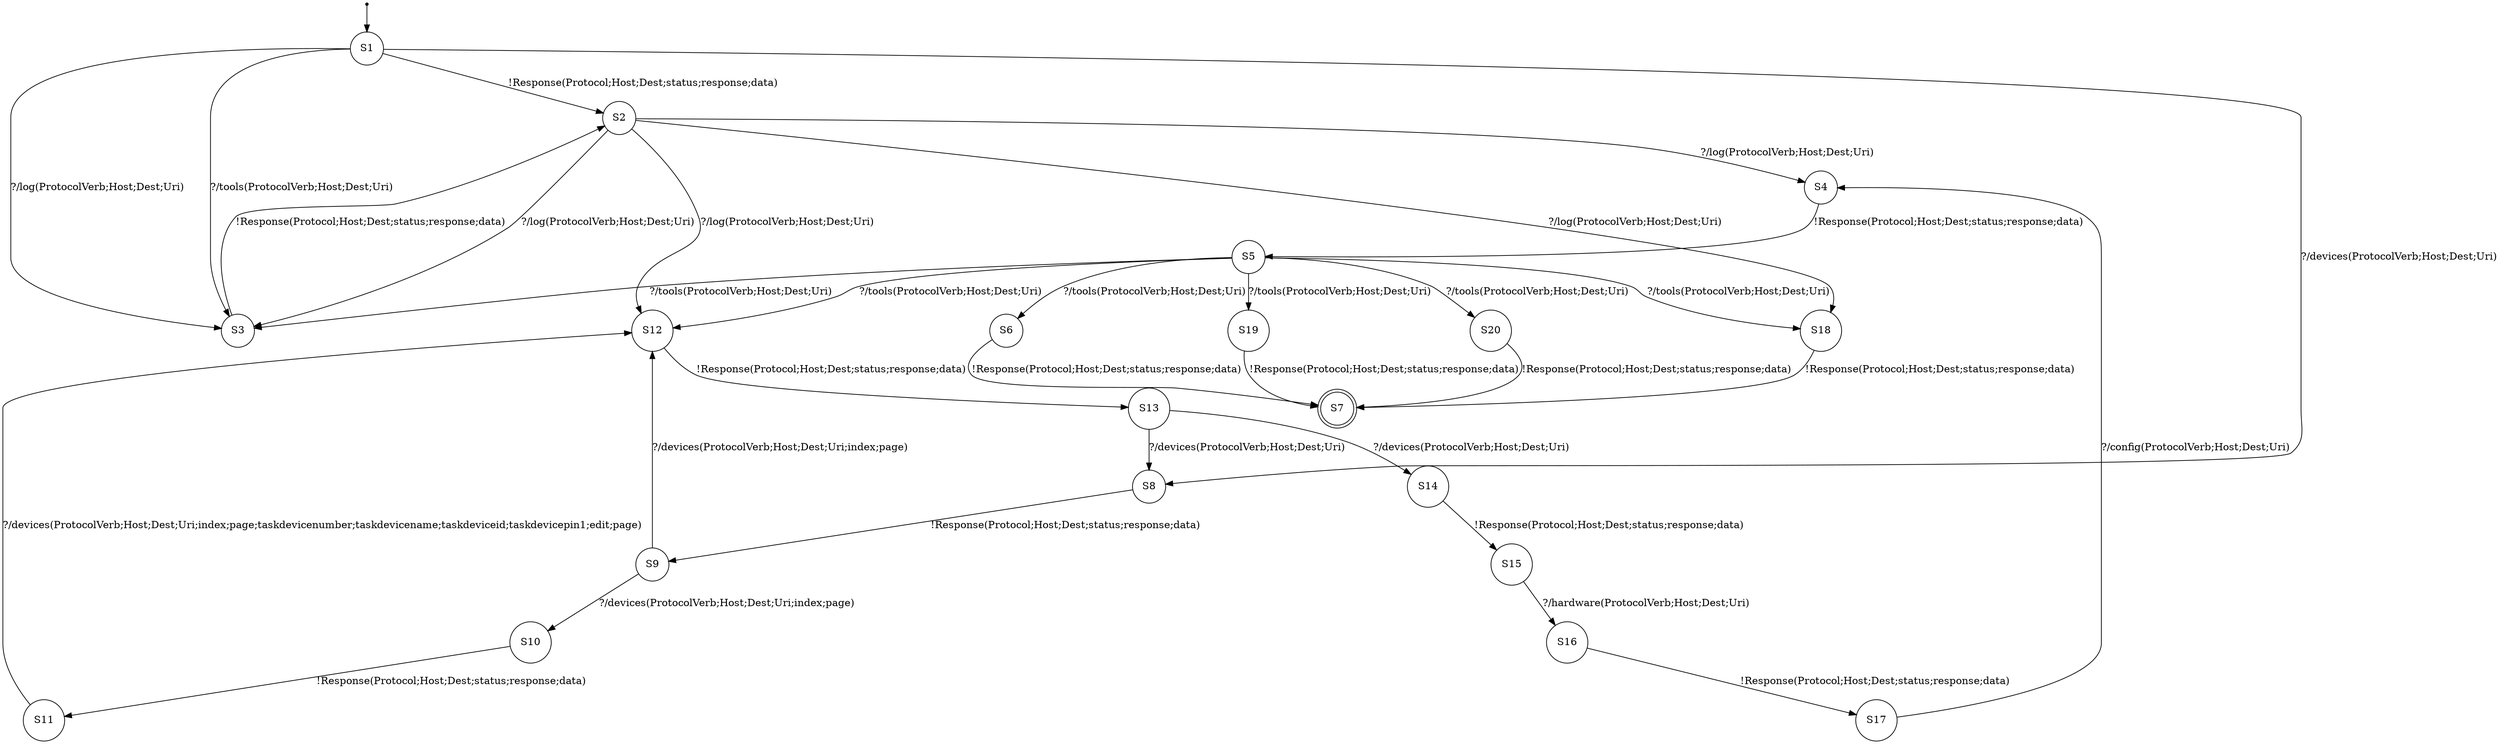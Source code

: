 digraph LTS {
S00[shape=point]
S1[label=S1,shape=circle];
S2[label=S2,shape=circle];
S3[label=S3,shape=circle];
S4[label=S4,shape=circle];
S5[label=S5,shape=circle];
S6[label=S6,shape=circle];
S7[label=S7,shape=doublecircle];
S8[label=S8,shape=circle];
S9[label=S9,shape=circle];
S10[label=S10,shape=circle];
S11[label=S11,shape=circle];
S12[label=S12,shape=circle];
S13[label=S13,shape=circle];
S14[label=S14,shape=circle];
S15[label=S15,shape=circle];
S16[label=S16,shape=circle];
S17[label=S17,shape=circle];
S18[label=S18,shape=circle];
S19[label=S19,shape=circle];
S20[label=S20,shape=circle];
S00 -> S1
S1 -> S2[label ="!Response(Protocol;Host;Dest;status;response;data)"];
S1 -> S3[label ="?/tools(ProtocolVerb;Host;Dest;Uri)"];
S1 -> S3[label ="?/log(ProtocolVerb;Host;Dest;Uri)"];
S1 -> S8[label ="?/devices(ProtocolVerb;Host;Dest;Uri)"];
S2 -> S3[label ="?/log(ProtocolVerb;Host;Dest;Uri)"];
S2 -> S4[label ="?/log(ProtocolVerb;Host;Dest;Uri)"];
S2 -> S12[label ="?/log(ProtocolVerb;Host;Dest;Uri)"];
S2 -> S18[label ="?/log(ProtocolVerb;Host;Dest;Uri)"];
S3 -> S2[label ="!Response(Protocol;Host;Dest;status;response;data)"];
S4 -> S5[label ="!Response(Protocol;Host;Dest;status;response;data)"];
S5 -> S3[label ="?/tools(ProtocolVerb;Host;Dest;Uri)"];
S5 -> S6[label ="?/tools(ProtocolVerb;Host;Dest;Uri)"];
S5 -> S12[label ="?/tools(ProtocolVerb;Host;Dest;Uri)"];
S5 -> S18[label ="?/tools(ProtocolVerb;Host;Dest;Uri)"];
S5 -> S19[label ="?/tools(ProtocolVerb;Host;Dest;Uri)"];
S5 -> S20[label ="?/tools(ProtocolVerb;Host;Dest;Uri)"];
S6 -> S7[label ="!Response(Protocol;Host;Dest;status;response;data)"];
S8 -> S9[label ="!Response(Protocol;Host;Dest;status;response;data)"];
S9 -> S10[label ="?/devices(ProtocolVerb;Host;Dest;Uri;index;page)"];
S9 -> S12[label ="?/devices(ProtocolVerb;Host;Dest;Uri;index;page)"];
S10 -> S11[label ="!Response(Protocol;Host;Dest;status;response;data)"];
S11 -> S12[label ="?/devices(ProtocolVerb;Host;Dest;Uri;index;page;taskdevicenumber;taskdevicename;taskdeviceid;taskdevicepin1;edit;page)"];
S12 -> S13[label ="!Response(Protocol;Host;Dest;status;response;data)"];
S13 -> S8[label ="?/devices(ProtocolVerb;Host;Dest;Uri)"];
S13 -> S14[label ="?/devices(ProtocolVerb;Host;Dest;Uri)"];
S14 -> S15[label ="!Response(Protocol;Host;Dest;status;response;data)"];
S15 -> S16[label ="?/hardware(ProtocolVerb;Host;Dest;Uri)"];
S16 -> S17[label ="!Response(Protocol;Host;Dest;status;response;data)"];
S17 -> S4[label ="?/config(ProtocolVerb;Host;Dest;Uri)"];
S18 -> S7[label ="!Response(Protocol;Host;Dest;status;response;data)"];
S19 -> S7[label ="!Response(Protocol;Host;Dest;status;response;data)"];
S20 -> S7[label ="!Response(Protocol;Host;Dest;status;response;data)"];
}
